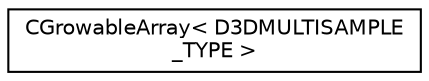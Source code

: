 digraph "Graphical Class Hierarchy"
{
  edge [fontname="Helvetica",fontsize="10",labelfontname="Helvetica",labelfontsize="10"];
  node [fontname="Helvetica",fontsize="10",shape=record];
  rankdir="LR";
  Node1 [label="CGrowableArray\< D3DMULTISAMPLE\l_TYPE \>",height=0.2,width=0.4,color="black", fillcolor="white", style="filled",URL="$class_c_growable_array.html"];
}

